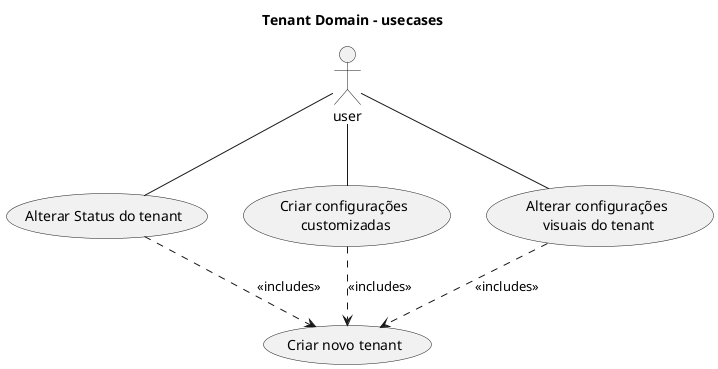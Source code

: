 @startuml "tenant_domain_usecases"
title "Tenant Domain - usecases"

usecase "Criar novo tenant" as criarSite
usecase "Alterar configurações\n visuais do tenant" as configVis
usecase "Criar configurações\n customizadas" as createConfig
usecase "Alterar Status do tenant" as updateStatus

actor user

criarSite <.up. configVis : <<includes>>
criarSite <.up. createConfig : <<includes>>
criarSite <.up. updateStatus : <<includes>>
user -- configVis
user -- createConfig
user -- updateStatus

@enduml

@startuml "tenant_domain_classes"
title "Tenant Domain - classes"

class Tenant {
  - id: UUID
  - name: String
  - domain: String
}

class ConfigGroup {
  - name: String
}

Tenant "1" -- "0..n" ConfigGroup

class ConfigItem {
  - key: String
  - value: String
}

ConfigGroup "1" -- "0..n" ConfigItem

@enduml
